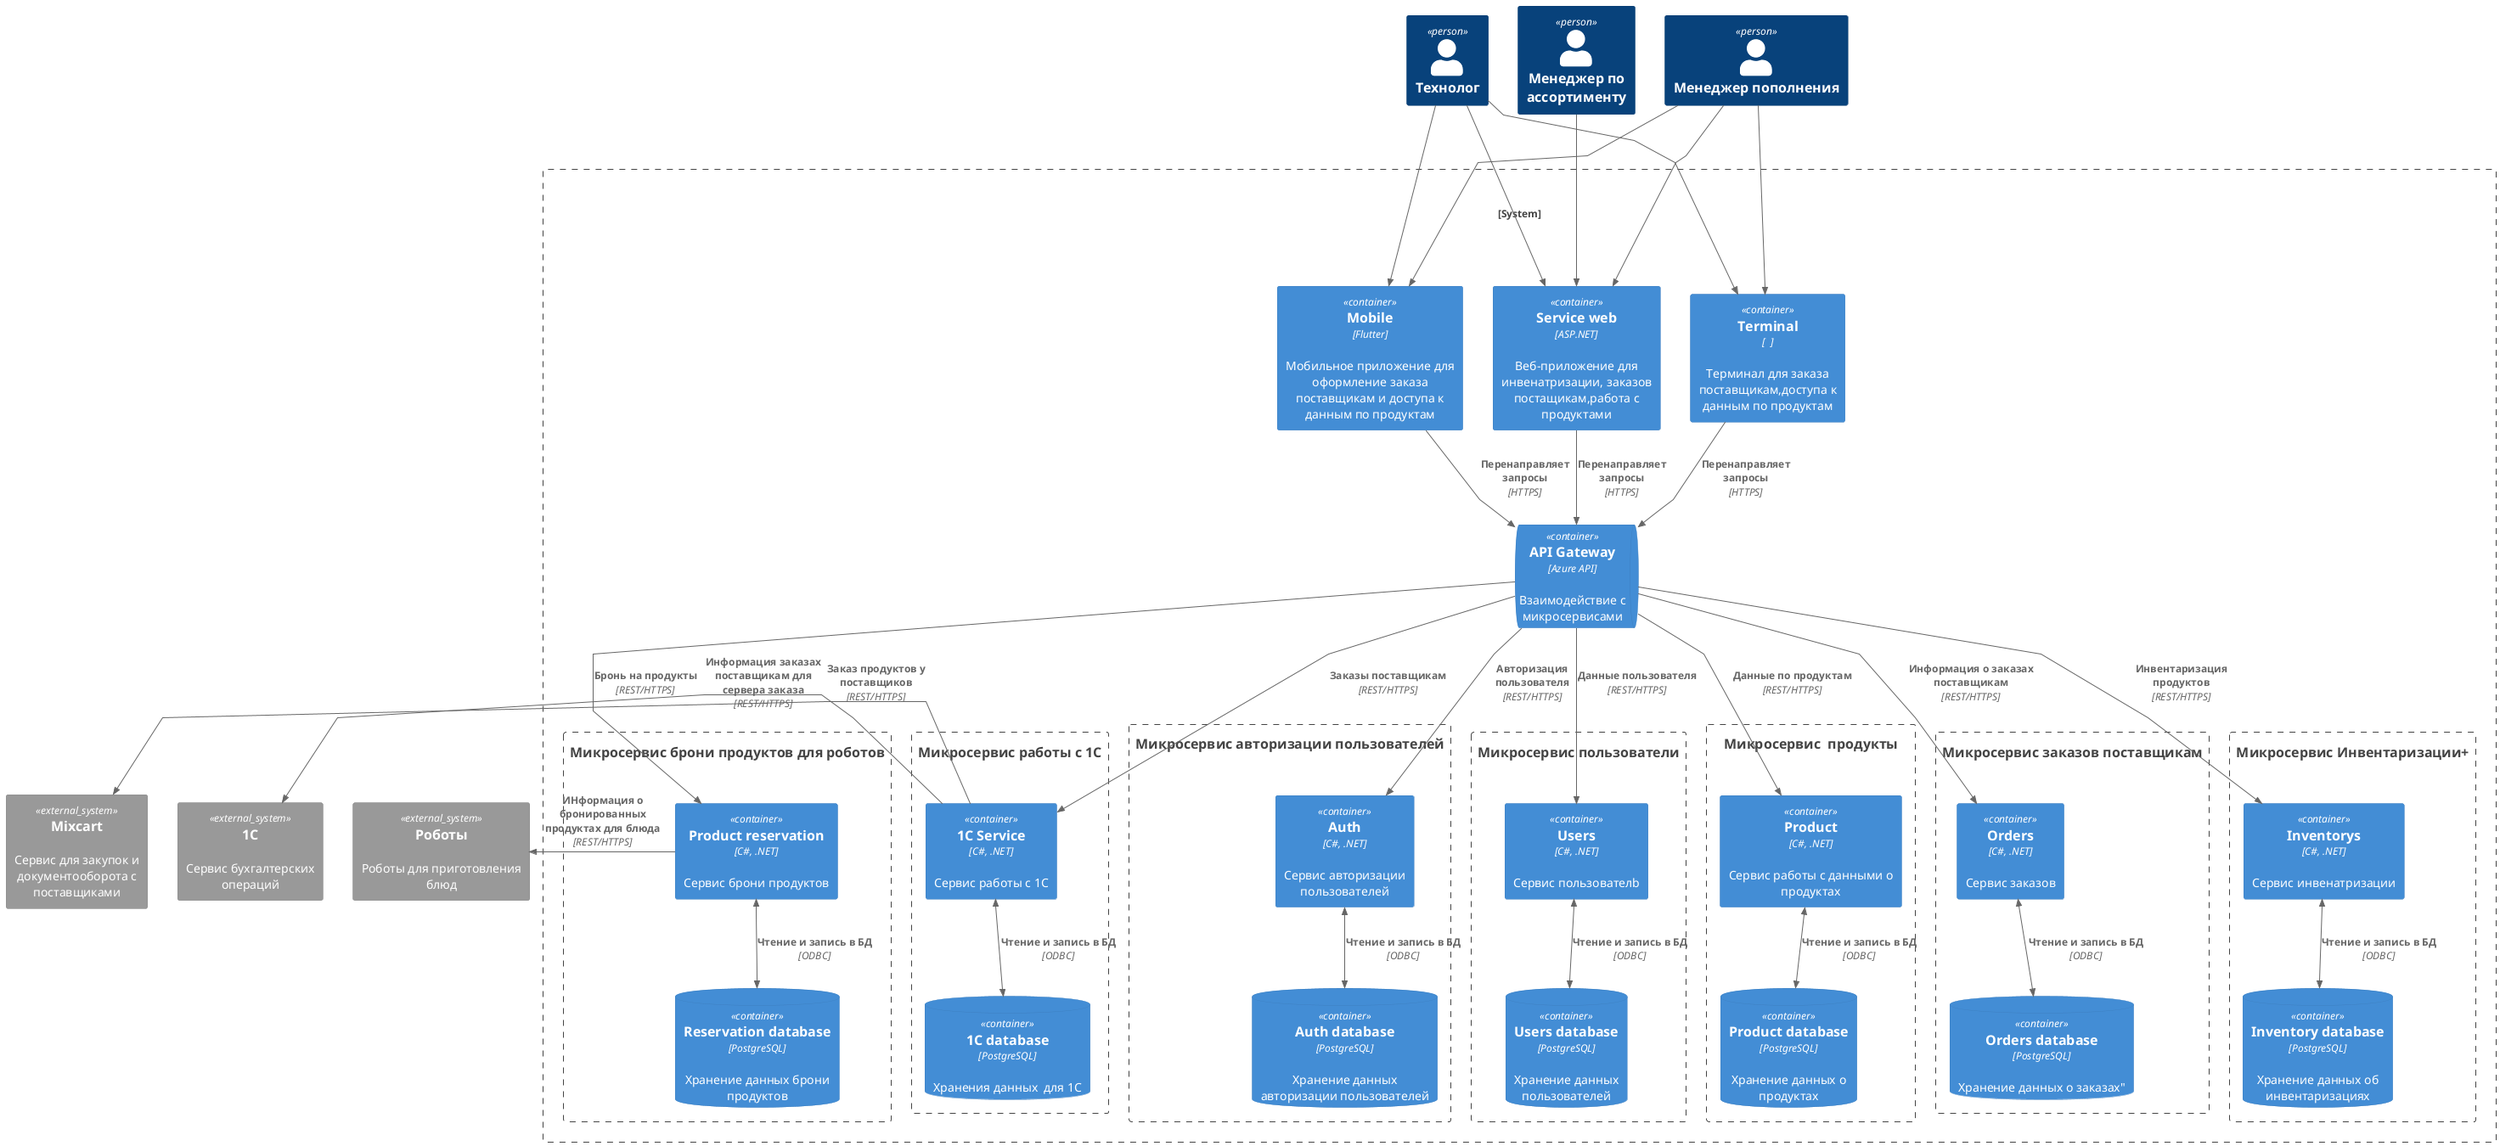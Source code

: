 @startuml
!include <C4/C4_Container>
skinparam Linetype polyline


Person(admin, "Технолог")
Person(manager, "Менеджер по ассортименту")
Person(manager_pop, "Менеджер пополнения")

System_Boundary(restoran, ""){
    ContainerQueue(Api, "API Gateway", "Azure API", "Взаимодействие с микросервисами")

       Container(mobileApp, "Mobile", "Flutter", "Мобильное приложение для оформление заказа поставщикам и доступа к данным по продуктам") 

    Container(terminal, "Terminal", "  ", "Терминал для заказа поставщикам,доступа к данным по продуктам")
  
Container(service, "Service web", "ASP.NET", "Веб-приложение для инвенатризации, заказов постащикам,работа с продуктами")
    
   
   
    
    Boundary(msAuth, "Микросервис авторизации пользователей"){
        Container(Auth, "Auth", "C#, .NET", "Сервис авторизации пользователей")
        ContainerDb(dbAuth, "Auth database", "PostgreSQL", "Хранение данных авторизации пользователей")
    }

    
    Boundary(msUsers, "Микросервис пользователи"){
        Container(Users, "Users", "C#, .NET", "Сервис пользователb")
        ContainerDb(dbUsers, "Users database", "PostgreSQL", "Хранение данных  пользователей")
    }
    Boundary(msProduct, "Микросервис  продукты") {
        Container(Product, "Product", "C#, .NET", "Сервис работы с данными о продуктах")
        ContainerDb(dbProduct, "Product database", "PostgreSQL", "Хранение данных о продуктах")
    }
   Boundary(msOrders, "Микросервис заказов поставщикам") {
        Container(Orders, "Orders", "C#, .NET", "Сервис заказов")
        ContainerDb(dbOrders, "Orders database", "PostgreSQL", Хранение данных о заказах")

}
 
  
  Boundary(ms1C, "Микросервис работы с 1С"){
        Container(1C_Service, "1С Service", "C#, .NET", "Сервис работы с 1С")
        ContainerDb(db1C, "1С database", "PostgreSQL", "Хранения данных  для 1C")
    }    
  
  
 Boundary(msReservation, "Микросервис брони продуктов для роботов"){
        Container(Reservation, "Product reservation", "C#, .NET", "Сервис брони продуктов")
        ContainerDb(dbReservation, "Reservation database", "PostgreSQL", "Хранение данных брони продуктов")
    }

Boundary(msInventory, "Микросервис Инвентаризации+"){
        Container(Inventory, "Inventorys", "C#, .NET", "Сервис инвенатризации")
        ContainerDb(dbInventory, "Inventory database", "PostgreSQL", "Хранение данных об инвентаризациях")
    }

}

    System_Ext(smixcart, "Mixcart", "Сервис для закупок и документооборота с поставщиками")
    System_Ext(srobots, "Роботы", "Сервис работы роботов")
    System_Ext(s1C, "1C", "Сервис бухгалтерских операций")
    System_Ext(srobots, "Роботы", "Роботы для приготовления блюд")




Rel_D(mobileApp, Api, "Перенаправляет запросы", "HTTPS")
Rel_D(terminal, Api, "Перенаправляет запросы", "HTTPS")

Rel_D(service, Api, "Перенаправляет запросы", "HTTPS")

Rel_D(admin, mobileApp, " ")

Rel_D(manager, service, " ")
Rel_D(admin, terminal, " ")
Rel_D(admin, service, " ")
Rel_D(manager_pop, mobileApp, " ")

Rel_D(manager_pop, service, " ")
Rel_D(manager_pop, terminal, " ")

BiRel_D(Reservation, dbReservation, "Чтение и запись в БД", "ODBC")


BiRel_D(Inventory, dbInventory, "Чтение и запись в БД", "ODBC")
BiRel_D(Auth, dbAuth, "Чтение и запись в БД", "ODBC")
BiRel_D(Users, dbUsers, "Чтение и запись в БД", "ODBC")
BiRel_D(Product, dbProduct, "Чтение и запись в БД", "ODBC")

BiRel_D(1C_Service, db1C, "Чтение и запись в БД", "ODBC")
BiRel_D(Orders, dbOrders, "Чтение и запись в БД", "ODBC")



Rel_D(Api, 1C_Service, "Заказы поставщикам", "REST/HTTPS")
Rel_D(Api, Reservation, "Бронь на продукты", "REST/HTTPS")


Rel_D(Api, Inventory, "Инвентаризация продуктов", "REST/HTTPS")
Rel_D(Api, Auth, "Авторизация пользователя", "REST/HTTPS")
Rel_D(Api, Users, "Данные пользователя", "REST/HTTPS")
Rel_D(Api, Product, "Данные по продуктам", "REST/HTTPS")


Rel_D(Api, Orders, "Информация о заказах поставщикам", "REST/HTTPS")


Rel_L(Reservation, srobots, "ИНформация о бронированных продуктах для блюда", "REST/HTTPS")
Rel_L(1C_Service, s1C, "Информация заказах поставщикам для сервера заказа", "REST/HTTPS")
Rel_L(1C_Service, smixcart, "Заказ продуктов у поставщиков", "REST/HTTPS")
@enduml